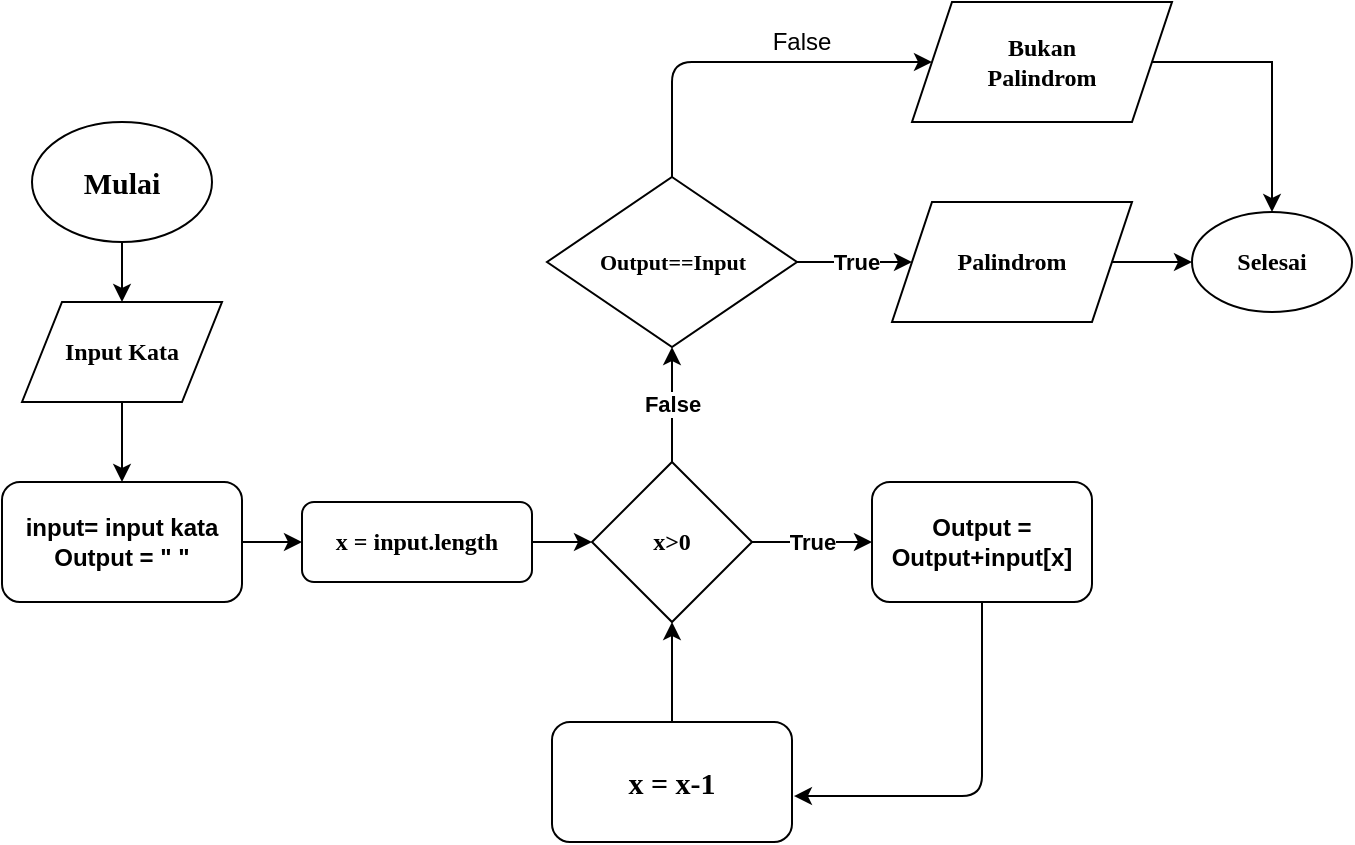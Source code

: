 <mxfile version="14.7.8" type="device"><diagram id="tt5l17vYLHcg5QNLVgEe" name="Page-1"><mxGraphModel dx="867" dy="508" grid="1" gridSize="10" guides="1" tooltips="1" connect="1" arrows="1" fold="1" page="1" pageScale="1" pageWidth="850" pageHeight="1100" math="0" shadow="0"><root><mxCell id="0"/><mxCell id="1" parent="0"/><mxCell id="Amhl82lC2FzriThrE0Xl-1" value="&lt;span&gt;&lt;font face=&quot;Georgia&quot;&gt;&lt;span&gt;x&amp;gt;0&lt;br&gt;&lt;/span&gt;&lt;/font&gt;&lt;/span&gt;" style="rhombus;whiteSpace=wrap;html=1;fontStyle=1" parent="1" vertex="1"><mxGeometry x="395" y="330" width="80" height="80" as="geometry"/></mxCell><mxCell id="_NaeB-0fc4HZu4f9w1Yk-18" value="" style="edgeStyle=orthogonalEdgeStyle;rounded=0;orthogonalLoop=1;jettySize=auto;html=1;" edge="1" parent="1" source="Amhl82lC2FzriThrE0Xl-2" target="Amhl82lC2FzriThrE0Xl-5"><mxGeometry relative="1" as="geometry"/></mxCell><object label="&lt;font style=&quot;font-size: 15px&quot; face=&quot;Georgia&quot;&gt;&lt;span&gt;Mulai&lt;/span&gt;&lt;/font&gt;" id="Amhl82lC2FzriThrE0Xl-2"><mxCell style="ellipse;whiteSpace=wrap;html=1;fontStyle=1" parent="1" vertex="1"><mxGeometry x="115" y="160" width="90" height="60" as="geometry"/></mxCell></object><mxCell id="_NaeB-0fc4HZu4f9w1Yk-19" value="" style="edgeStyle=orthogonalEdgeStyle;rounded=0;orthogonalLoop=1;jettySize=auto;html=1;" edge="1" parent="1" source="Amhl82lC2FzriThrE0Xl-5" target="_NaeB-0fc4HZu4f9w1Yk-5"><mxGeometry relative="1" as="geometry"/></mxCell><mxCell id="Amhl82lC2FzriThrE0Xl-5" value="Input Kata" style="shape=parallelogram;perimeter=parallelogramPerimeter;whiteSpace=wrap;html=1;fixedSize=1;fontFamily=Georgia;fontSize=12;fontStyle=1" parent="1" vertex="1"><mxGeometry x="110" y="250" width="100" height="50" as="geometry"/></mxCell><mxCell id="Amhl82lC2FzriThrE0Xl-7" value="x = input.length" style="rounded=1;whiteSpace=wrap;html=1;fontFamily=Georgia;fontSize=12;fontStyle=1" parent="1" vertex="1"><mxGeometry x="250" y="350" width="115" height="40" as="geometry"/></mxCell><mxCell id="Amhl82lC2FzriThrE0Xl-8" value="" style="endArrow=classic;html=1;fontFamily=Georgia;fontSize=15;exitX=1;exitY=0.5;exitDx=0;exitDy=0;entryX=0;entryY=0.5;entryDx=0;entryDy=0;fontStyle=1" parent="1" source="Amhl82lC2FzriThrE0Xl-7" target="Amhl82lC2FzriThrE0Xl-1" edge="1"><mxGeometry width="50" height="50" relative="1" as="geometry"><mxPoint x="485" y="369.5" as="sourcePoint"/><mxPoint x="555" y="370" as="targetPoint"/></mxGeometry></mxCell><mxCell id="Amhl82lC2FzriThrE0Xl-9" value="" style="endArrow=classic;html=1;fontFamily=Georgia;fontSize=15;entryX=0;entryY=0.5;entryDx=0;entryDy=0;exitX=1;exitY=0.5;exitDx=0;exitDy=0;fontStyle=1" parent="1" source="Amhl82lC2FzriThrE0Xl-1" target="_NaeB-0fc4HZu4f9w1Yk-1" edge="1"><mxGeometry relative="1" as="geometry"><mxPoint x="595" y="370" as="sourcePoint"/><mxPoint x="535" y="370" as="targetPoint"/></mxGeometry></mxCell><mxCell id="Amhl82lC2FzriThrE0Xl-10" value="True" style="edgeLabel;resizable=0;html=1;align=center;verticalAlign=middle;fontStyle=1" parent="Amhl82lC2FzriThrE0Xl-9" connectable="0" vertex="1"><mxGeometry relative="1" as="geometry"/></mxCell><mxCell id="Amhl82lC2FzriThrE0Xl-18" value="" style="endArrow=classic;html=1;fontFamily=Georgia;fontSize=12;entryX=0;entryY=0.5;entryDx=0;entryDy=0;fontStyle=1" parent="1" source="Amhl82lC2FzriThrE0Xl-32" target="Amhl82lC2FzriThrE0Xl-25" edge="1"><mxGeometry relative="1" as="geometry"><mxPoint x="500" y="230" as="sourcePoint"/><mxPoint x="565" y="230" as="targetPoint"/></mxGeometry></mxCell><mxCell id="Amhl82lC2FzriThrE0Xl-19" value="&lt;span&gt;True&lt;/span&gt;" style="edgeLabel;resizable=0;html=1;align=center;verticalAlign=middle;fontStyle=1" parent="Amhl82lC2FzriThrE0Xl-18" connectable="0" vertex="1"><mxGeometry relative="1" as="geometry"/></mxCell><mxCell id="Amhl82lC2FzriThrE0Xl-21" value="" style="endArrow=classic;html=1;fontFamily=Georgia;fontSize=12;exitX=0.5;exitY=0;exitDx=0;exitDy=0;entryX=0.5;entryY=1;entryDx=0;entryDy=0;fontStyle=1" parent="1" source="Amhl82lC2FzriThrE0Xl-1" target="Amhl82lC2FzriThrE0Xl-32" edge="1"><mxGeometry relative="1" as="geometry"><mxPoint x="375" y="250" as="sourcePoint"/><mxPoint x="435" y="290" as="targetPoint"/></mxGeometry></mxCell><mxCell id="Amhl82lC2FzriThrE0Xl-22" value="&lt;span&gt;False&lt;/span&gt;" style="edgeLabel;resizable=0;html=1;align=center;verticalAlign=middle;fontStyle=1" parent="Amhl82lC2FzriThrE0Xl-21" connectable="0" vertex="1"><mxGeometry relative="1" as="geometry"/></mxCell><mxCell id="Amhl82lC2FzriThrE0Xl-25" value="&lt;span&gt;Palindrom&lt;br&gt;&lt;/span&gt;" style="shape=parallelogram;perimeter=parallelogramPerimeter;whiteSpace=wrap;html=1;fixedSize=1;fontFamily=Georgia;fontSize=12;fontStyle=1" parent="1" vertex="1"><mxGeometry x="545" y="200" width="120" height="60" as="geometry"/></mxCell><mxCell id="Amhl82lC2FzriThrE0Xl-27" value="" style="endArrow=classic;html=1;fontFamily=Georgia;fontSize=12;exitX=1;exitY=0.5;exitDx=0;exitDy=0;fontStyle=1" parent="1" source="Amhl82lC2FzriThrE0Xl-25" target="Amhl82lC2FzriThrE0Xl-28" edge="1"><mxGeometry width="50" height="50" relative="1" as="geometry"><mxPoint x="395" y="280" as="sourcePoint"/><mxPoint x="695" y="230" as="targetPoint"/></mxGeometry></mxCell><mxCell id="Amhl82lC2FzriThrE0Xl-28" value="&lt;span&gt;Selesai&lt;/span&gt;" style="ellipse;whiteSpace=wrap;html=1;fontFamily=Georgia;fontSize=12;fontStyle=1" parent="1" vertex="1"><mxGeometry x="695" y="205" width="80" height="50" as="geometry"/></mxCell><mxCell id="_NaeB-0fc4HZu4f9w1Yk-14" style="edgeStyle=orthogonalEdgeStyle;rounded=0;orthogonalLoop=1;jettySize=auto;html=1;entryX=0.5;entryY=0;entryDx=0;entryDy=0;" edge="1" parent="1" source="Amhl82lC2FzriThrE0Xl-29" target="Amhl82lC2FzriThrE0Xl-28"><mxGeometry relative="1" as="geometry"/></mxCell><mxCell id="Amhl82lC2FzriThrE0Xl-29" value="&lt;div&gt;&lt;span&gt;Bukan &lt;br&gt;&lt;/span&gt;&lt;/div&gt;&lt;div&gt;&lt;span&gt;Palindrom&lt;/span&gt;&lt;/div&gt;&lt;div&gt;&lt;span&gt;&lt;/span&gt;&lt;/div&gt;" style="shape=parallelogram;perimeter=parallelogramPerimeter;whiteSpace=wrap;html=1;fixedSize=1;fontFamily=Georgia;fontSize=12;fontStyle=1" parent="1" vertex="1"><mxGeometry x="555" y="100" width="130" height="60" as="geometry"/></mxCell><mxCell id="Amhl82lC2FzriThrE0Xl-30" value="" style="endArrow=classic;html=1;fontFamily=Georgia;fontSize=12;entryX=0;entryY=0.5;entryDx=0;entryDy=0;exitX=0.5;exitY=0;exitDx=0;exitDy=0;fontStyle=1" parent="1" source="Amhl82lC2FzriThrE0Xl-32" target="Amhl82lC2FzriThrE0Xl-29" edge="1"><mxGeometry width="50" height="50" relative="1" as="geometry"><mxPoint x="435" y="180" as="sourcePoint"/><mxPoint x="445" y="230" as="targetPoint"/><Array as="points"><mxPoint x="435" y="130"/></Array></mxGeometry></mxCell><mxCell id="Amhl82lC2FzriThrE0Xl-32" value="&lt;font style=&quot;font-size: 11px&quot;&gt;&lt;span&gt;Output==Input&lt;/span&gt;&lt;/font&gt;" style="rhombus;whiteSpace=wrap;html=1;fontFamily=Georgia;fontSize=12;fontStyle=1" parent="1" vertex="1"><mxGeometry x="372.5" y="187.5" width="125" height="85" as="geometry"/></mxCell><mxCell id="Amhl82lC2FzriThrE0Xl-33" value="" style="endArrow=classic;html=1;fontFamily=Georgia;fontSize=12;entryX=1.008;entryY=0.617;entryDx=0;entryDy=0;entryPerimeter=0;fontStyle=1" parent="1" source="_NaeB-0fc4HZu4f9w1Yk-1" target="Amhl82lC2FzriThrE0Xl-34" edge="1"><mxGeometry width="50" height="50" relative="1" as="geometry"><mxPoint x="590" y="402.5" as="sourcePoint"/><mxPoint x="590" y="450" as="targetPoint"/><Array as="points"><mxPoint x="590" y="497"/></Array></mxGeometry></mxCell><mxCell id="Amhl82lC2FzriThrE0Xl-34" value="&lt;font style=&quot;font-size: 15px&quot;&gt;&lt;span&gt;x = x-1&lt;/span&gt;&lt;/font&gt;" style="rounded=1;whiteSpace=wrap;html=1;fontFamily=Georgia;fontSize=12;fontStyle=1" parent="1" vertex="1"><mxGeometry x="375" y="460" width="120" height="60" as="geometry"/></mxCell><mxCell id="Amhl82lC2FzriThrE0Xl-35" value="" style="endArrow=classic;html=1;fontFamily=Georgia;fontSize=12;exitX=0.5;exitY=0;exitDx=0;exitDy=0;entryX=0.5;entryY=1;entryDx=0;entryDy=0;fontStyle=1" parent="1" source="Amhl82lC2FzriThrE0Xl-34" target="Amhl82lC2FzriThrE0Xl-1" edge="1"><mxGeometry width="50" height="50" relative="1" as="geometry"><mxPoint x="395" y="380" as="sourcePoint"/><mxPoint x="445" y="330" as="targetPoint"/></mxGeometry></mxCell><mxCell id="_NaeB-0fc4HZu4f9w1Yk-1" value="&lt;font style=&quot;font-size: 12px&quot;&gt;&lt;span&gt;Output = Output+input[x]&lt;/span&gt;&lt;/font&gt;" style="rounded=1;whiteSpace=wrap;html=1;fontStyle=1" vertex="1" parent="1"><mxGeometry x="535" y="340" width="110" height="60" as="geometry"/></mxCell><mxCell id="_NaeB-0fc4HZu4f9w1Yk-15" value="" style="edgeStyle=orthogonalEdgeStyle;rounded=0;orthogonalLoop=1;jettySize=auto;html=1;" edge="1" parent="1" source="_NaeB-0fc4HZu4f9w1Yk-5" target="Amhl82lC2FzriThrE0Xl-7"><mxGeometry relative="1" as="geometry"/></mxCell><mxCell id="_NaeB-0fc4HZu4f9w1Yk-5" value="&lt;div&gt;input= input kata&lt;br&gt;&lt;/div&gt;&lt;div&gt;Output = &quot; &quot;&lt;br&gt;&lt;/div&gt;" style="rounded=1;whiteSpace=wrap;html=1;fontStyle=1" vertex="1" parent="1"><mxGeometry x="100" y="340" width="120" height="60" as="geometry"/></mxCell><mxCell id="_NaeB-0fc4HZu4f9w1Yk-16" value="False" style="text;html=1;strokeColor=none;fillColor=none;align=center;verticalAlign=middle;whiteSpace=wrap;rounded=0;" vertex="1" parent="1"><mxGeometry x="480" y="110" width="40" height="20" as="geometry"/></mxCell></root></mxGraphModel></diagram></mxfile>